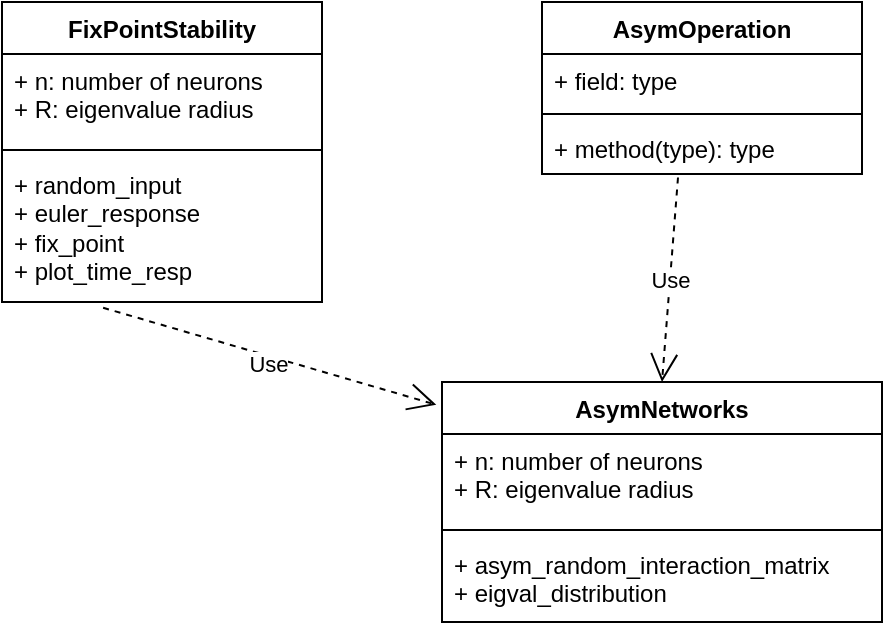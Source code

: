 <mxfile version="21.7.5" type="github">
  <diagram name="Seite-1" id="vtry0EBTkvX9W_wWAdEM">
    <mxGraphModel dx="890" dy="479" grid="1" gridSize="10" guides="1" tooltips="1" connect="1" arrows="1" fold="1" page="1" pageScale="1" pageWidth="827" pageHeight="1169" math="0" shadow="0">
      <root>
        <mxCell id="0" />
        <mxCell id="1" parent="0" />
        <mxCell id="nT2VTwnnFpC3ga-guyCU-1" value="AsymNetworks" style="swimlane;fontStyle=1;align=center;verticalAlign=top;childLayout=stackLayout;horizontal=1;startSize=26;horizontalStack=0;resizeParent=1;resizeParentMax=0;resizeLast=0;collapsible=1;marginBottom=0;whiteSpace=wrap;html=1;" vertex="1" parent="1">
          <mxGeometry x="250" y="330" width="220" height="120" as="geometry" />
        </mxCell>
        <mxCell id="nT2VTwnnFpC3ga-guyCU-2" value="+ n: number of neurons&lt;br&gt;+ R: eigenvalue radius" style="text;strokeColor=none;fillColor=none;align=left;verticalAlign=top;spacingLeft=4;spacingRight=4;overflow=hidden;rotatable=0;points=[[0,0.5],[1,0.5]];portConstraint=eastwest;whiteSpace=wrap;html=1;" vertex="1" parent="nT2VTwnnFpC3ga-guyCU-1">
          <mxGeometry y="26" width="220" height="44" as="geometry" />
        </mxCell>
        <mxCell id="nT2VTwnnFpC3ga-guyCU-3" value="" style="line;strokeWidth=1;fillColor=none;align=left;verticalAlign=middle;spacingTop=-1;spacingLeft=3;spacingRight=3;rotatable=0;labelPosition=right;points=[];portConstraint=eastwest;strokeColor=inherit;" vertex="1" parent="nT2VTwnnFpC3ga-guyCU-1">
          <mxGeometry y="70" width="220" height="8" as="geometry" />
        </mxCell>
        <mxCell id="nT2VTwnnFpC3ga-guyCU-4" value="+ asym_random_interaction_matrix&lt;br&gt;+ eigval_distribution" style="text;strokeColor=none;fillColor=none;align=left;verticalAlign=top;spacingLeft=4;spacingRight=4;overflow=hidden;rotatable=0;points=[[0,0.5],[1,0.5]];portConstraint=eastwest;whiteSpace=wrap;html=1;" vertex="1" parent="nT2VTwnnFpC3ga-guyCU-1">
          <mxGeometry y="78" width="220" height="42" as="geometry" />
        </mxCell>
        <mxCell id="nT2VTwnnFpC3ga-guyCU-6" value="FixPointStability" style="swimlane;fontStyle=1;align=center;verticalAlign=top;childLayout=stackLayout;horizontal=1;startSize=26;horizontalStack=0;resizeParent=1;resizeParentMax=0;resizeLast=0;collapsible=1;marginBottom=0;whiteSpace=wrap;html=1;" vertex="1" parent="1">
          <mxGeometry x="30" y="140" width="160" height="150" as="geometry" />
        </mxCell>
        <mxCell id="nT2VTwnnFpC3ga-guyCU-7" value="+ n: number of neurons&lt;br&gt;+ R: eigenvalue radius" style="text;strokeColor=none;fillColor=none;align=left;verticalAlign=top;spacingLeft=4;spacingRight=4;overflow=hidden;rotatable=0;points=[[0,0.5],[1,0.5]];portConstraint=eastwest;whiteSpace=wrap;html=1;" vertex="1" parent="nT2VTwnnFpC3ga-guyCU-6">
          <mxGeometry y="26" width="160" height="44" as="geometry" />
        </mxCell>
        <mxCell id="nT2VTwnnFpC3ga-guyCU-8" value="" style="line;strokeWidth=1;fillColor=none;align=left;verticalAlign=middle;spacingTop=-1;spacingLeft=3;spacingRight=3;rotatable=0;labelPosition=right;points=[];portConstraint=eastwest;strokeColor=inherit;" vertex="1" parent="nT2VTwnnFpC3ga-guyCU-6">
          <mxGeometry y="70" width="160" height="8" as="geometry" />
        </mxCell>
        <mxCell id="nT2VTwnnFpC3ga-guyCU-9" value="+ random_input&lt;br&gt;+ euler_response&lt;br&gt;+ fix_point&lt;br&gt;+ plot_time_resp" style="text;strokeColor=none;fillColor=none;align=left;verticalAlign=top;spacingLeft=4;spacingRight=4;overflow=hidden;rotatable=0;points=[[0,0.5],[1,0.5]];portConstraint=eastwest;whiteSpace=wrap;html=1;" vertex="1" parent="nT2VTwnnFpC3ga-guyCU-6">
          <mxGeometry y="78" width="160" height="72" as="geometry" />
        </mxCell>
        <mxCell id="nT2VTwnnFpC3ga-guyCU-10" value="AsymOperation" style="swimlane;fontStyle=1;align=center;verticalAlign=top;childLayout=stackLayout;horizontal=1;startSize=26;horizontalStack=0;resizeParent=1;resizeParentMax=0;resizeLast=0;collapsible=1;marginBottom=0;whiteSpace=wrap;html=1;" vertex="1" parent="1">
          <mxGeometry x="300" y="140" width="160" height="86" as="geometry" />
        </mxCell>
        <mxCell id="nT2VTwnnFpC3ga-guyCU-11" value="+ field: type" style="text;strokeColor=none;fillColor=none;align=left;verticalAlign=top;spacingLeft=4;spacingRight=4;overflow=hidden;rotatable=0;points=[[0,0.5],[1,0.5]];portConstraint=eastwest;whiteSpace=wrap;html=1;" vertex="1" parent="nT2VTwnnFpC3ga-guyCU-10">
          <mxGeometry y="26" width="160" height="26" as="geometry" />
        </mxCell>
        <mxCell id="nT2VTwnnFpC3ga-guyCU-12" value="" style="line;strokeWidth=1;fillColor=none;align=left;verticalAlign=middle;spacingTop=-1;spacingLeft=3;spacingRight=3;rotatable=0;labelPosition=right;points=[];portConstraint=eastwest;strokeColor=inherit;" vertex="1" parent="nT2VTwnnFpC3ga-guyCU-10">
          <mxGeometry y="52" width="160" height="8" as="geometry" />
        </mxCell>
        <mxCell id="nT2VTwnnFpC3ga-guyCU-13" value="+ method(type): type" style="text;strokeColor=none;fillColor=none;align=left;verticalAlign=top;spacingLeft=4;spacingRight=4;overflow=hidden;rotatable=0;points=[[0,0.5],[1,0.5]];portConstraint=eastwest;whiteSpace=wrap;html=1;" vertex="1" parent="nT2VTwnnFpC3ga-guyCU-10">
          <mxGeometry y="60" width="160" height="26" as="geometry" />
        </mxCell>
        <mxCell id="nT2VTwnnFpC3ga-guyCU-14" value="Use" style="endArrow=open;endSize=12;dashed=1;html=1;rounded=0;exitX=0.316;exitY=1.04;exitDx=0;exitDy=0;exitPerimeter=0;entryX=-0.013;entryY=0.095;entryDx=0;entryDy=0;entryPerimeter=0;" edge="1" parent="1" source="nT2VTwnnFpC3ga-guyCU-9" target="nT2VTwnnFpC3ga-guyCU-1">
          <mxGeometry x="0.006" y="-4" width="160" relative="1" as="geometry">
            <mxPoint x="60" y="320" as="sourcePoint" />
            <mxPoint x="220" y="320" as="targetPoint" />
            <mxPoint as="offset" />
          </mxGeometry>
        </mxCell>
        <mxCell id="nT2VTwnnFpC3ga-guyCU-15" value="Use" style="endArrow=open;endSize=12;dashed=1;html=1;rounded=0;exitX=0.425;exitY=1.068;exitDx=0;exitDy=0;exitPerimeter=0;entryX=0.5;entryY=0;entryDx=0;entryDy=0;" edge="1" parent="1" source="nT2VTwnnFpC3ga-guyCU-13" target="nT2VTwnnFpC3ga-guyCU-1">
          <mxGeometry width="160" relative="1" as="geometry">
            <mxPoint x="330" y="300" as="sourcePoint" />
            <mxPoint x="490" y="300" as="targetPoint" />
          </mxGeometry>
        </mxCell>
      </root>
    </mxGraphModel>
  </diagram>
</mxfile>
